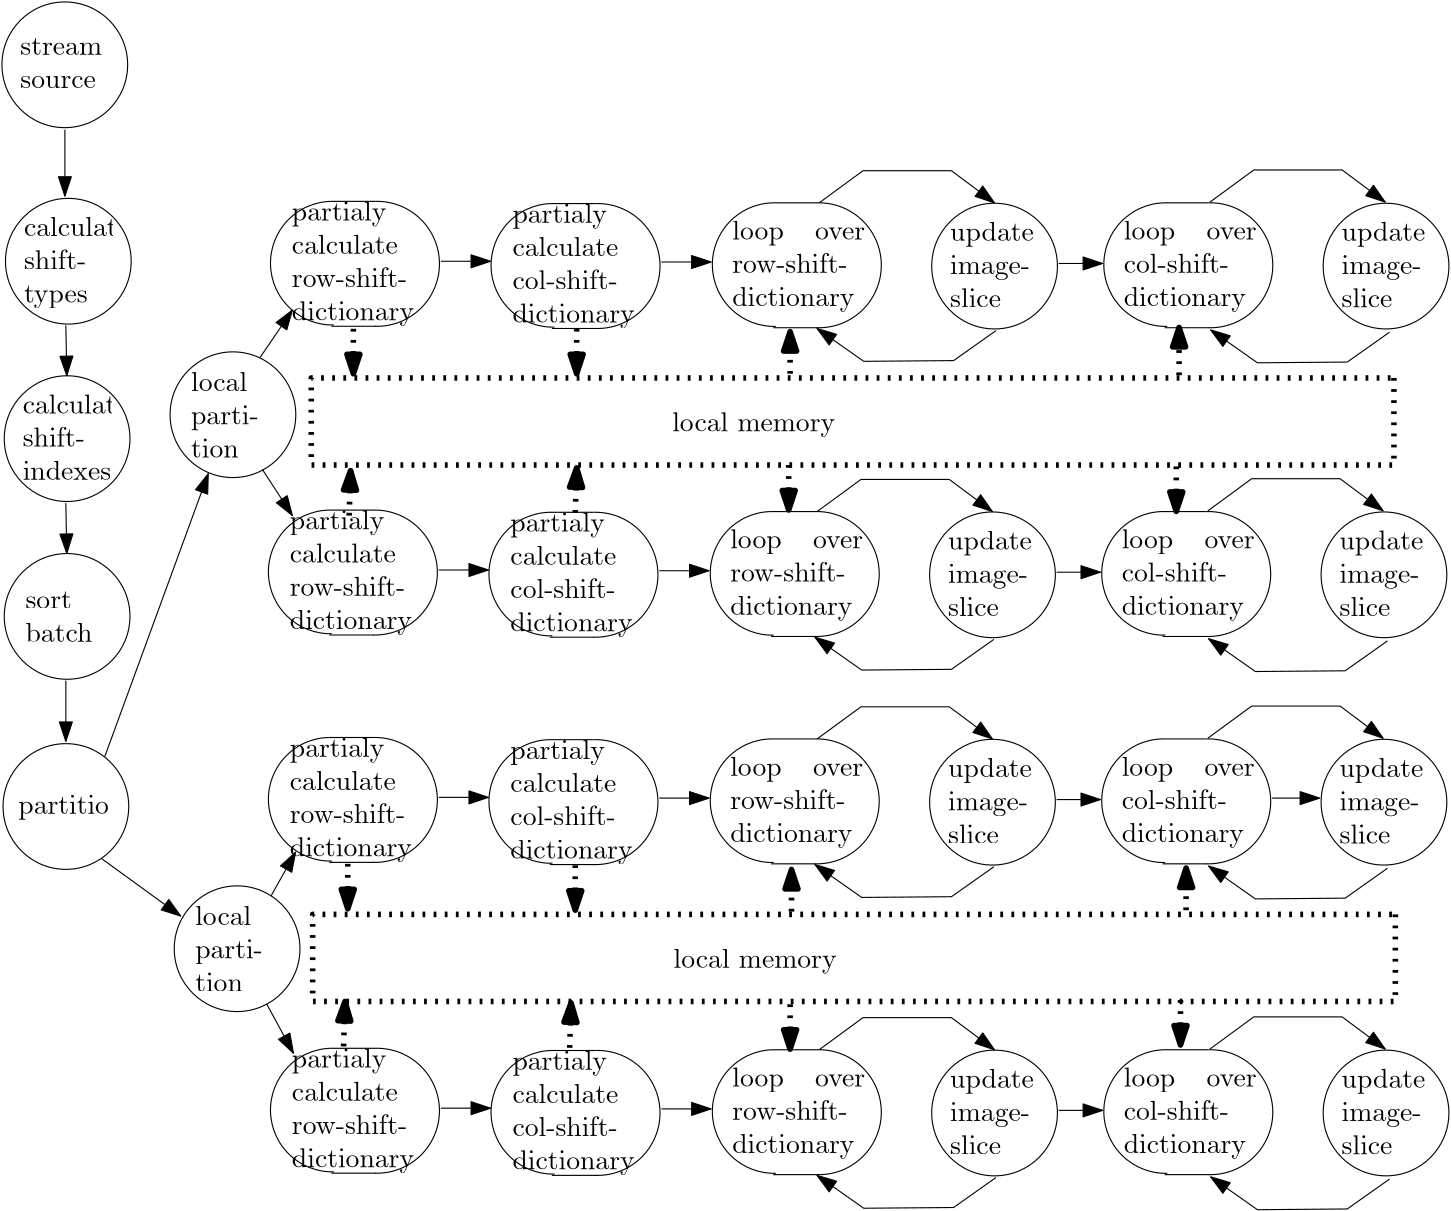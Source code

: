 <?xml version="1.0"?>
<!DOCTYPE ipe SYSTEM "ipe.dtd">
<ipe version="70206" creator="Ipe 7.2.7">
<info created="D:20210509222512" modified="D:20210515152823"/>
<ipestyle name="basic">
<symbol name="arrow/arc(spx)">
<path stroke="sym-stroke" fill="sym-stroke" pen="sym-pen">
0 0 m
-1 0.333 l
-1 -0.333 l
h
</path>
</symbol>
<symbol name="arrow/farc(spx)">
<path stroke="sym-stroke" fill="white" pen="sym-pen">
0 0 m
-1 0.333 l
-1 -0.333 l
h
</path>
</symbol>
<symbol name="arrow/ptarc(spx)">
<path stroke="sym-stroke" fill="sym-stroke" pen="sym-pen">
0 0 m
-1 0.333 l
-0.8 0 l
-1 -0.333 l
h
</path>
</symbol>
<symbol name="arrow/fptarc(spx)">
<path stroke="sym-stroke" fill="white" pen="sym-pen">
0 0 m
-1 0.333 l
-0.8 0 l
-1 -0.333 l
h
</path>
</symbol>
<symbol name="mark/circle(sx)" transformations="translations">
<path fill="sym-stroke">
0.6 0 0 0.6 0 0 e
0.4 0 0 0.4 0 0 e
</path>
</symbol>
<symbol name="mark/disk(sx)" transformations="translations">
<path fill="sym-stroke">
0.6 0 0 0.6 0 0 e
</path>
</symbol>
<symbol name="mark/fdisk(sfx)" transformations="translations">
<group>
<path fill="sym-fill">
0.5 0 0 0.5 0 0 e
</path>
<path fill="sym-stroke" fillrule="eofill">
0.6 0 0 0.6 0 0 e
0.4 0 0 0.4 0 0 e
</path>
</group>
</symbol>
<symbol name="mark/box(sx)" transformations="translations">
<path fill="sym-stroke" fillrule="eofill">
-0.6 -0.6 m
0.6 -0.6 l
0.6 0.6 l
-0.6 0.6 l
h
-0.4 -0.4 m
0.4 -0.4 l
0.4 0.4 l
-0.4 0.4 l
h
</path>
</symbol>
<symbol name="mark/square(sx)" transformations="translations">
<path fill="sym-stroke">
-0.6 -0.6 m
0.6 -0.6 l
0.6 0.6 l
-0.6 0.6 l
h
</path>
</symbol>
<symbol name="mark/fsquare(sfx)" transformations="translations">
<group>
<path fill="sym-fill">
-0.5 -0.5 m
0.5 -0.5 l
0.5 0.5 l
-0.5 0.5 l
h
</path>
<path fill="sym-stroke" fillrule="eofill">
-0.6 -0.6 m
0.6 -0.6 l
0.6 0.6 l
-0.6 0.6 l
h
-0.4 -0.4 m
0.4 -0.4 l
0.4 0.4 l
-0.4 0.4 l
h
</path>
</group>
</symbol>
<symbol name="mark/cross(sx)" transformations="translations">
<group>
<path fill="sym-stroke">
-0.43 -0.57 m
0.57 0.43 l
0.43 0.57 l
-0.57 -0.43 l
h
</path>
<path fill="sym-stroke">
-0.43 0.57 m
0.57 -0.43 l
0.43 -0.57 l
-0.57 0.43 l
h
</path>
</group>
</symbol>
<symbol name="arrow/fnormal(spx)">
<path stroke="sym-stroke" fill="white" pen="sym-pen">
0 0 m
-1 0.333 l
-1 -0.333 l
h
</path>
</symbol>
<symbol name="arrow/pointed(spx)">
<path stroke="sym-stroke" fill="sym-stroke" pen="sym-pen">
0 0 m
-1 0.333 l
-0.8 0 l
-1 -0.333 l
h
</path>
</symbol>
<symbol name="arrow/fpointed(spx)">
<path stroke="sym-stroke" fill="white" pen="sym-pen">
0 0 m
-1 0.333 l
-0.8 0 l
-1 -0.333 l
h
</path>
</symbol>
<symbol name="arrow/linear(spx)">
<path stroke="sym-stroke" pen="sym-pen">
-1 0.333 m
0 0 l
-1 -0.333 l
</path>
</symbol>
<symbol name="arrow/fdouble(spx)">
<path stroke="sym-stroke" fill="white" pen="sym-pen">
0 0 m
-1 0.333 l
-1 -0.333 l
h
-1 0 m
-2 0.333 l
-2 -0.333 l
h
</path>
</symbol>
<symbol name="arrow/double(spx)">
<path stroke="sym-stroke" fill="sym-stroke" pen="sym-pen">
0 0 m
-1 0.333 l
-1 -0.333 l
h
-1 0 m
-2 0.333 l
-2 -0.333 l
h
</path>
</symbol>
<pen name="heavier" value="0.8"/>
<pen name="fat" value="1.2"/>
<pen name="ultrafat" value="2"/>
<symbolsize name="large" value="5"/>
<symbolsize name="small" value="2"/>
<symbolsize name="tiny" value="1.1"/>
<arrowsize name="large" value="10"/>
<arrowsize name="small" value="5"/>
<arrowsize name="tiny" value="3"/>
<color name="red" value="1 0 0"/>
<color name="green" value="0 1 0"/>
<color name="blue" value="0 0 1"/>
<color name="yellow" value="1 1 0"/>
<color name="orange" value="1 0.647 0"/>
<color name="gold" value="1 0.843 0"/>
<color name="purple" value="0.627 0.125 0.941"/>
<color name="gray" value="0.745"/>
<color name="brown" value="0.647 0.165 0.165"/>
<color name="navy" value="0 0 0.502"/>
<color name="pink" value="1 0.753 0.796"/>
<color name="seagreen" value="0.18 0.545 0.341"/>
<color name="turquoise" value="0.251 0.878 0.816"/>
<color name="violet" value="0.933 0.51 0.933"/>
<color name="darkblue" value="0 0 0.545"/>
<color name="darkcyan" value="0 0.545 0.545"/>
<color name="darkgray" value="0.663"/>
<color name="darkgreen" value="0 0.392 0"/>
<color name="darkmagenta" value="0.545 0 0.545"/>
<color name="darkorange" value="1 0.549 0"/>
<color name="darkred" value="0.545 0 0"/>
<color name="lightblue" value="0.678 0.847 0.902"/>
<color name="lightcyan" value="0.878 1 1"/>
<color name="lightgray" value="0.827"/>
<color name="lightgreen" value="0.565 0.933 0.565"/>
<color name="lightyellow" value="1 1 0.878"/>
<dashstyle name="dashed" value="[4] 0"/>
<dashstyle name="dotted" value="[1 3] 0"/>
<dashstyle name="dash dotted" value="[4 2 1 2] 0"/>
<dashstyle name="dash dot dotted" value="[4 2 1 2 1 2] 0"/>
<textsize name="large" value="\large"/>
<textsize name="Large" value="\Large"/>
<textsize name="LARGE" value="\LARGE"/>
<textsize name="huge" value="\huge"/>
<textsize name="Huge" value="\Huge"/>
<textsize name="small" value="\small"/>
<textsize name="footnote" value="\footnotesize"/>
<textsize name="tiny" value="\tiny"/>
<textstyle name="center" begin="\begin{center}" end="\end{center}"/>
<textstyle name="itemize" begin="\begin{itemize}" end="\end{itemize}"/>
<textstyle name="item" begin="\begin{itemize}\item{}" end="\end{itemize}"/>
<gridsize name="4 pts" value="4"/>
<gridsize name="8 pts (~3 mm)" value="8"/>
<gridsize name="16 pts (~6 mm)" value="16"/>
<gridsize name="32 pts (~12 mm)" value="32"/>
<gridsize name="10 pts (~3.5 mm)" value="10"/>
<gridsize name="20 pts (~7 mm)" value="20"/>
<gridsize name="14 pts (~5 mm)" value="14"/>
<gridsize name="28 pts (~10 mm)" value="28"/>
<gridsize name="56 pts (~20 mm)" value="56"/>
<anglesize name="90 deg" value="90"/>
<anglesize name="60 deg" value="60"/>
<anglesize name="45 deg" value="45"/>
<anglesize name="30 deg" value="30"/>
<anglesize name="22.5 deg" value="22.5"/>
<opacity name="10%" value="0.1"/>
<opacity name="30%" value="0.3"/>
<opacity name="50%" value="0.5"/>
<opacity name="75%" value="0.75"/>
<tiling name="falling" angle="-60" step="4" width="1"/>
<tiling name="rising" angle="30" step="4" width="1"/>
</ipestyle>
<page>
<layer name="alpha"/>
<view layers="alpha" active="alpha"/>
<path layer="alpha" matrix="1 0 0 1 -31.4297 118.011" stroke="black">
22.6274 0 0 22.6274 64 672 e
</path>
<path matrix="1 0 0 1 -62.1581 47.2986" stroke="black">
22.6274 0 0 22.6274 96 672 e
</path>
<path matrix="1 0 0 1 -126.597 -16.5703" stroke="black">
22.6274 0 0 22.6274 160 672 e
</path>
<path matrix="1 0 0 1 -191.036 -149.001" stroke="black">
22.6274 0 0 22.6274 224 672 e
</path>
<text matrix="1 0 0 1 -79.4297 31.7377" transformations="translations" pos="96 768" stroke="black" type="minipage" width="32" height="11.533" depth="6.55" valign="top">stream
source</text>
<text matrix="1 0 0 1 -62.1581 47.2986" transformations="translations" pos="80 688" stroke="black" type="minipage" width="32" height="18.866" depth="13.9" valign="top">calculate
shift-
types</text>
<text matrix="1 0 0 1 -126.597 -16.5703" transformations="translations" pos="144 688" stroke="black" type="minipage" width="32" height="17.899" depth="12.93" valign="top">calculate
shift-
indexes</text>
<text matrix="1 0 0 1 -192.177 -160.977" transformations="translations" pos="208 688" stroke="black" type="minipage" width="32" height="6.791" depth="1.8" valign="top">partition</text>
<path matrix="1 0 0 1 -48.713 -34.4551" stroke="black">
22.6274 0 0 22.6274 416 752 e
</path>
<text matrix="1 0 0 1 -48.713 -34.4551" transformations="translations" pos="400 768" stroke="black" type="minipage" width="32" height="17.899" depth="12.93" valign="top">update
image-
slice</text>
<path matrix="1 0 0 1 0.8353 -80" stroke="black">
128.622 776.362 m
22.2474 0 0 -22.2474 128.03 798.601 127.482 820.842 a
</path>
<path matrix="1 0 0 1 16.1933 -80.2629" stroke="black">
128.093 821.103 m
22.4903 0 0 -22.4903 128.76 798.623 128.093 776.142 a
</path>
<path matrix="1 0 0 1 -64 -80" stroke="black">
192.248 820.84 m
208.287 820.84 l
208.287 820.84 l
</path>
<path matrix="1 0 0 1 -63.737 -124.961" stroke="black">
192.248 820.84 m
208.287 820.84 l
208.287 820.84 l
</path>
<text matrix="1 0 0 1 -61.8966 -74.7414" transformations="translations" pos="176.209 815.582" stroke="black" type="minipage" width="47.8531" height="24.831" depth="19.89" valign="top">partialy calculate row-shift-dictionary</text>
<path matrix="1 0 0 1 80.24 -80.7885" stroke="black">
128.622 776.362 m
22.2474 0 0 -22.2474 128.03 798.601 127.482 820.842 a
</path>
<path matrix="1 0 0 1 95.598 -81.0515" stroke="black">
128.093 821.103 m
22.4903 0 0 -22.4903 128.76 798.623 128.093 776.142 a
</path>
<path matrix="1 0 0 1 15.4045 -80.7885" stroke="black">
192.248 820.84 m
208.287 820.84 l
208.287 820.84 l
</path>
<path matrix="1 0 0 1 15.6675 -125.749" stroke="black">
192.248 820.84 m
208.287 820.84 l
208.287 820.84 l
</path>
<text matrix="1 0 0 1 17.5079 -75.5299" transformations="translations" pos="176.209 815.582" stroke="black" type="minipage" width="47.8531" height="24.831" depth="19.89" valign="top">partialy calculate col-shift-dictionary</text>
<path matrix="1 0 0 1 159.907 -80.5256" stroke="black">
128.622 776.362 m
22.2474 0 0 -22.2474 128.03 798.601 127.482 820.842 a
</path>
<path matrix="1 0 0 1 175.265 -80.7885" stroke="black">
128.093 821.103 m
22.4903 0 0 -22.4903 128.76 798.623 128.093 776.142 a
</path>
<path matrix="1 0 0 1 95.072 -80.5256" stroke="black">
192.248 820.84 m
208.287 820.84 l
208.287 820.84 l
</path>
<path matrix="1 0 0 1 95.335 -125.486" stroke="black">
192.248 820.84 m
208.287 820.84 l
208.287 820.84 l
</path>
<text matrix="1 0 0 1 96.649 -81.5773" transformations="translations" pos="176.209 815.582" stroke="black" type="minipage" width="47.8531" height="18.866" depth="13.9" valign="top">loop over row-shift-dictionary</text>
<path matrix="1 0 0 1 92.217 -34.4548" stroke="black">
22.6274 0 0 22.6274 416 752 e
</path>
<text matrix="1 0 0 1 92.217 -34.4548" transformations="translations" pos="400 768" stroke="black" type="minipage" width="32" height="17.899" depth="12.93" valign="top">update
image-
slice</text>
<path matrix="1 0 0 1 300.837 -80.5252" stroke="black">
128.622 776.362 m
22.2474 0 0 -22.2474 128.03 798.601 127.482 820.842 a
</path>
<path matrix="1 0 0 1 316.195 -80.7882" stroke="black">
128.093 821.103 m
22.4903 0 0 -22.4903 128.76 798.623 128.093 776.142 a
</path>
<path matrix="1 0 0 1 236.002 -80.5252" stroke="black">
192.248 820.84 m
208.287 820.84 l
208.287 820.84 l
</path>
<path matrix="1 0 0 1 236.265 -125.486" stroke="black">
192.248 820.84 m
208.287 820.84 l
208.287 820.84 l
</path>
<text matrix="1 0 0 1 237.579 -81.5769" transformations="translations" pos="176.209 815.582" stroke="black" type="minipage" width="47.8531" height="18.866" depth="13.9" valign="top">loop over col-shift-dictionary</text>
<path matrix="1 0 0 1 -64 -80" stroke="black" arrow="normal/normal">
368.148 820.314 m
383.923 831.883 l
415.738 831.883 l
431.25 820.314 l
</path>
<path matrix="1 0 0 1 -64 -80" stroke="black" arrow="normal/normal">
431.776 774.302 m
416.526 763.522 l
384.186 763.259 l
367.359 775.091 l
</path>
<path matrix="1 0 0 1 76.667 -79.7367" stroke="black" arrow="normal/normal">
368.148 820.314 m
383.923 831.883 l
415.738 831.883 l
431.25 820.314 l
</path>
<path matrix="1 0 0 1 77.719 -80.526" stroke="black" arrow="normal/normal">
431.776 774.302 m
416.526 763.522 l
384.186 763.259 l
367.359 775.091 l
</path>
<path matrix="1 0 0 1 -64 -80" stroke="black" arrow="normal/normal">
231.95 799.28 m
249.83 799.28 l
</path>
<path matrix="1 0 0 1 -64 -80" stroke="black" arrow="normal/normal">
311.355 799.017 m
329.234 799.017 l
</path>
<path matrix="1 0 0 1 -64 -80" stroke="black" arrow="normal/normal">
454.388 798.491 m
470.164 798.491 l
</path>
<path matrix="1 0 0 1 -49.4644 -145.596" stroke="black">
22.6274 0 0 22.6274 416 752 e
</path>
<text matrix="1 0 0 1 -49.4644 -145.596" transformations="translations" pos="400 768" stroke="black" type="minipage" width="32" height="17.899" depth="12.93" valign="top">update
image-
slice</text>
<path matrix="1 0 0 1 0.0839 -191.141" stroke="black">
128.622 776.362 m
22.2474 0 0 -22.2474 128.03 798.601 127.482 820.842 a
</path>
<path matrix="1 0 0 1 15.4419 -191.404" stroke="black">
128.093 821.103 m
22.4903 0 0 -22.4903 128.76 798.623 128.093 776.142 a
</path>
<path matrix="1 0 0 1 -64.7514 -191.141" stroke="black">
192.248 820.84 m
208.287 820.84 l
208.287 820.84 l
</path>
<path matrix="1 0 0 1 -64.4883 -236.102" stroke="black">
192.248 820.84 m
208.287 820.84 l
208.287 820.84 l
</path>
<text matrix="1 0 0 1 -62.6479 -185.882" transformations="translations" pos="176.209 815.582" stroke="black" type="minipage" width="47.8531" height="24.831" depth="19.89" valign="top">partialy calculate row-shift-dictionary</text>
<path matrix="1 0 0 1 79.489 -191.93" stroke="black">
128.622 776.362 m
22.2474 0 0 -22.2474 128.03 798.601 127.482 820.842 a
</path>
<path matrix="1 0 0 1 94.847 -192.192" stroke="black">
128.093 821.103 m
22.4903 0 0 -22.4903 128.76 798.623 128.093 776.142 a
</path>
<path matrix="1 0 0 1 14.6531 -191.93" stroke="black">
192.248 820.84 m
208.287 820.84 l
208.287 820.84 l
</path>
<path matrix="1 0 0 1 14.9161 -236.89" stroke="black">
192.248 820.84 m
208.287 820.84 l
208.287 820.84 l
</path>
<text matrix="1 0 0 1 16.7565 -186.671" transformations="translations" pos="176.209 815.582" stroke="black" type="minipage" width="47.8531" height="24.831" depth="19.89" valign="top">partialy calculate col-shift-dictionary</text>
<path matrix="1 0 0 1 159.156 -191.667" stroke="black">
128.622 776.362 m
22.2474 0 0 -22.2474 128.03 798.601 127.482 820.842 a
</path>
<path matrix="1 0 0 1 174.514 -191.929" stroke="black">
128.093 821.103 m
22.4903 0 0 -22.4903 128.76 798.623 128.093 776.142 a
</path>
<path matrix="1 0 0 1 94.321 -191.667" stroke="black">
192.248 820.84 m
208.287 820.84 l
208.287 820.84 l
</path>
<path matrix="1 0 0 1 94.584 -236.627" stroke="black">
192.248 820.84 m
208.287 820.84 l
208.287 820.84 l
</path>
<text matrix="1 0 0 1 95.898 -192.718" transformations="translations" pos="176.209 815.582" stroke="black" type="minipage" width="47.8531" height="18.866" depth="13.9" valign="top">loop over row-shift-dictionary</text>
<path matrix="1 0 0 1 91.466 -145.596" stroke="black">
22.6274 0 0 22.6274 416 752 e
</path>
<text matrix="1 0 0 1 91.466 -145.596" transformations="translations" pos="400 768" stroke="black" type="minipage" width="32" height="17.899" depth="12.93" valign="top">update
image-
slice</text>
<path matrix="1 0 0 1 300.086 -191.666" stroke="black">
128.622 776.362 m
22.2474 0 0 -22.2474 128.03 798.601 127.482 820.842 a
</path>
<path matrix="1 0 0 1 315.444 -191.929" stroke="black">
128.093 821.103 m
22.4903 0 0 -22.4903 128.76 798.623 128.093 776.142 a
</path>
<path matrix="1 0 0 1 235.251 -191.666" stroke="black">
192.248 820.84 m
208.287 820.84 l
208.287 820.84 l
</path>
<path matrix="1 0 0 1 235.514 -236.627" stroke="black">
192.248 820.84 m
208.287 820.84 l
208.287 820.84 l
</path>
<text matrix="1 0 0 1 236.828 -192.718" transformations="translations" pos="176.209 815.582" stroke="black" type="minipage" width="47.8531" height="18.866" depth="13.9" valign="top">loop over col-shift-dictionary</text>
<path matrix="1 0 0 1 -64.7514 -191.141" stroke="black" arrow="normal/normal">
368.148 820.314 m
383.923 831.883 l
415.738 831.883 l
431.25 820.314 l
</path>
<path matrix="1 0 0 1 -64.7514 -191.141" stroke="black" arrow="normal/normal">
431.776 774.302 m
416.526 763.522 l
384.186 763.259 l
367.359 775.091 l
</path>
<path matrix="1 0 0 1 75.916 -190.878" stroke="black" arrow="normal/normal">
368.148 820.314 m
383.923 831.883 l
415.738 831.883 l
431.25 820.314 l
</path>
<path matrix="1 0 0 1 76.968 -191.667" stroke="black" arrow="normal/normal">
431.776 774.302 m
416.526 763.522 l
384.186 763.259 l
367.359 775.091 l
</path>
<path matrix="1 0 0 1 -64.7514 -191.141" stroke="black" arrow="normal/normal">
231.95 799.28 m
249.83 799.28 l
</path>
<path matrix="1 0 0 1 -64.7514 -191.141" stroke="black" arrow="normal/normal">
311.355 799.017 m
329.234 799.017 l
</path>
<path matrix="1 0 0 1 -64.7514 -191.141" stroke="black" arrow="normal/normal">
454.388 798.491 m
470.164 798.491 l
</path>
<path matrix="1 0 0 1 -49.4644 -227.45" stroke="black">
22.6274 0 0 22.6274 416 752 e
</path>
<text matrix="1 0 0 1 -49.4644 -227.45" transformations="translations" pos="400 768" stroke="black" type="minipage" width="32" height="17.899" depth="12.93" valign="top">update
image-
slice</text>
<path matrix="1 0 0 1 0.0839 -272.995" stroke="black">
128.622 776.362 m
22.2474 0 0 -22.2474 128.03 798.601 127.482 820.842 a
</path>
<path matrix="1 0 0 1 15.4419 -273.258" stroke="black">
128.093 821.103 m
22.4903 0 0 -22.4903 128.76 798.623 128.093 776.142 a
</path>
<path matrix="1 0 0 1 -64.7514 -272.995" stroke="black">
192.248 820.84 m
208.287 820.84 l
208.287 820.84 l
</path>
<path matrix="1 0 0 1 -64.4883 -317.956" stroke="black">
192.248 820.84 m
208.287 820.84 l
208.287 820.84 l
</path>
<text matrix="1 0 0 1 -62.6479 -267.736" transformations="translations" pos="176.209 815.582" stroke="black" type="minipage" width="47.8531" height="24.831" depth="19.89" valign="top">partialy calculate row-shift-dictionary</text>
<path matrix="1 0 0 1 79.489 -273.783" stroke="black">
128.622 776.362 m
22.2474 0 0 -22.2474 128.03 798.601 127.482 820.842 a
</path>
<path matrix="1 0 0 1 94.847 -274.046" stroke="black">
128.093 821.103 m
22.4903 0 0 -22.4903 128.76 798.623 128.093 776.142 a
</path>
<path matrix="1 0 0 1 14.6531 -273.783" stroke="black">
192.248 820.84 m
208.287 820.84 l
208.287 820.84 l
</path>
<path matrix="1 0 0 1 14.9161 -318.744" stroke="black">
192.248 820.84 m
208.287 820.84 l
208.287 820.84 l
</path>
<text matrix="1 0 0 1 16.7565 -268.525" transformations="translations" pos="176.209 815.582" stroke="black" type="minipage" width="47.8531" height="24.831" depth="19.89" valign="top">partialy calculate col-shift-dictionary</text>
<path matrix="1 0 0 1 159.156 -273.52" stroke="black">
128.622 776.362 m
22.2474 0 0 -22.2474 128.03 798.601 127.482 820.842 a
</path>
<path matrix="1 0 0 1 174.514 -273.783" stroke="black">
128.093 821.103 m
22.4903 0 0 -22.4903 128.76 798.623 128.093 776.142 a
</path>
<path matrix="1 0 0 1 94.321 -273.52" stroke="black">
192.248 820.84 m
208.287 820.84 l
208.287 820.84 l
</path>
<path matrix="1 0 0 1 94.584 -318.481" stroke="black">
192.248 820.84 m
208.287 820.84 l
208.287 820.84 l
</path>
<text matrix="1 0 0 1 95.898 -274.572" transformations="translations" pos="176.209 815.582" stroke="black" type="minipage" width="47.8531" height="18.866" depth="13.9" valign="top">loop over row-shift-dictionary</text>
<path matrix="1 0 0 1 91.466 -227.449" stroke="black">
22.6274 0 0 22.6274 416 752 e
</path>
<text matrix="1 0 0 1 91.466 -227.449" transformations="translations" pos="400 768" stroke="black" type="minipage" width="32" height="17.899" depth="12.93" valign="top">update
image-
slice</text>
<path matrix="1 0 0 1 300.086 -273.52" stroke="black">
128.622 776.362 m
22.2474 0 0 -22.2474 128.03 798.601 127.482 820.842 a
</path>
<path matrix="1 0 0 1 315.444 -273.783" stroke="black">
128.093 821.103 m
22.4903 0 0 -22.4903 128.76 798.623 128.093 776.142 a
</path>
<path matrix="1 0 0 1 235.251 -273.52" stroke="black">
192.248 820.84 m
208.287 820.84 l
208.287 820.84 l
</path>
<path matrix="1 0 0 1 235.514 -318.481" stroke="black">
192.248 820.84 m
208.287 820.84 l
208.287 820.84 l
</path>
<text matrix="1 0 0 1 236.828 -274.572" transformations="translations" pos="176.209 815.582" stroke="black" type="minipage" width="47.8531" height="18.866" depth="13.9" valign="top">loop over col-shift-dictionary</text>
<path matrix="1 0 0 1 -64.7514 -272.995" stroke="black" arrow="normal/normal">
368.148 820.314 m
383.923 831.883 l
415.738 831.883 l
431.25 820.314 l
</path>
<path matrix="1 0 0 1 -64.7514 -272.995" stroke="black" arrow="normal/normal">
431.776 774.302 m
416.526 763.522 l
384.186 763.259 l
367.359 775.091 l
</path>
<path matrix="1 0 0 1 75.916 -272.731" stroke="black" arrow="normal/normal">
368.148 820.314 m
383.923 831.883 l
415.738 831.883 l
431.25 820.314 l
</path>
<path matrix="1 0 0 1 76.968 -273.521" stroke="black" arrow="normal/normal">
431.776 774.302 m
416.526 763.522 l
384.186 763.259 l
367.359 775.091 l
</path>
<path matrix="1 0 0 1 -64.7514 -272.995" stroke="black" arrow="normal/normal">
231.95 799.28 m
249.83 799.28 l
</path>
<path matrix="1 0 0 1 -64.7514 -272.995" stroke="black" arrow="normal/normal">
311.355 799.017 m
329.234 799.017 l
</path>
<path matrix="1 0 0 1 -64.7514 -272.995" stroke="black" arrow="normal/normal">
454.388 798.491 m
470.164 798.491 l
</path>
<path matrix="1 0 0 1 -64.7514 -272.995" stroke="black" arrow="normal/normal">
531.952 799.017 m
549.043 799.017 l
</path>
<path matrix="1 0 0 1 -48.7134 -339.342" stroke="black">
22.6274 0 0 22.6274 416 752 e
</path>
<text matrix="1 0 0 1 -48.7134 -339.342" transformations="translations" pos="400 768" stroke="black" type="minipage" width="32" height="17.899" depth="12.93" valign="top">update
image-
slice</text>
<path matrix="1 0 0 1 0.8349 -384.886" stroke="black">
128.622 776.362 m
22.2474 0 0 -22.2474 128.03 798.601 127.482 820.842 a
</path>
<path matrix="1 0 0 1 16.1929 -385.149" stroke="black">
128.093 821.103 m
22.4903 0 0 -22.4903 128.76 798.623 128.093 776.142 a
</path>
<path matrix="1 0 0 1 -64.0004 -384.886" stroke="black">
192.248 820.84 m
208.287 820.84 l
208.287 820.84 l
</path>
<path matrix="1 0 0 1 -63.7374 -429.847" stroke="black">
192.248 820.84 m
208.287 820.84 l
208.287 820.84 l
</path>
<text matrix="1 0 0 1 -61.897 -379.628" transformations="translations" pos="176.209 815.582" stroke="black" type="minipage" width="47.8531" height="24.831" depth="19.89" valign="top">partialy calculate row-shift-dictionary</text>
<path matrix="1 0 0 1 80.24 -385.675" stroke="black">
128.622 776.362 m
22.2474 0 0 -22.2474 128.03 798.601 127.482 820.842 a
</path>
<path matrix="1 0 0 1 95.598 -385.938" stroke="black">
128.093 821.103 m
22.4903 0 0 -22.4903 128.76 798.623 128.093 776.142 a
</path>
<path matrix="1 0 0 1 15.4041 -385.675" stroke="black">
192.248 820.84 m
208.287 820.84 l
208.287 820.84 l
</path>
<path matrix="1 0 0 1 15.6671 -430.636" stroke="black">
192.248 820.84 m
208.287 820.84 l
208.287 820.84 l
</path>
<text matrix="1 0 0 1 17.5075 -380.416" transformations="translations" pos="176.209 815.582" stroke="black" type="minipage" width="47.8531" height="24.831" depth="19.89" valign="top">partialy calculate col-shift-dictionary</text>
<path matrix="1 0 0 1 159.907 -385.412" stroke="black">
128.622 776.362 m
22.2474 0 0 -22.2474 128.03 798.601 127.482 820.842 a
</path>
<path matrix="1 0 0 1 175.265 -385.675" stroke="black">
128.093 821.103 m
22.4903 0 0 -22.4903 128.76 798.623 128.093 776.142 a
</path>
<path matrix="1 0 0 1 95.072 -385.412" stroke="black">
192.248 820.84 m
208.287 820.84 l
208.287 820.84 l
</path>
<path matrix="1 0 0 1 95.335 -430.373" stroke="black">
192.248 820.84 m
208.287 820.84 l
208.287 820.84 l
</path>
<text matrix="1 0 0 1 96.649 -386.464" transformations="translations" pos="176.209 815.582" stroke="black" type="minipage" width="47.8531" height="18.866" depth="13.9" valign="top">loop over row-shift-dictionary</text>
<path matrix="1 0 0 1 92.217 -339.341" stroke="black">
22.6274 0 0 22.6274 416 752 e
</path>
<text matrix="1 0 0 1 92.217 -339.341" transformations="translations" pos="400 768" stroke="black" type="minipage" width="32" height="17.899" depth="12.93" valign="top">update
image-
slice</text>
<path matrix="1 0 0 1 300.837 -385.412" stroke="black">
128.622 776.362 m
22.2474 0 0 -22.2474 128.03 798.601 127.482 820.842 a
</path>
<path matrix="1 0 0 1 316.195 -385.675" stroke="black">
128.093 821.103 m
22.4903 0 0 -22.4903 128.76 798.623 128.093 776.142 a
</path>
<path matrix="1 0 0 1 236.002 -385.412" stroke="black">
192.248 820.84 m
208.287 820.84 l
208.287 820.84 l
</path>
<path matrix="1 0 0 1 236.265 -430.373" stroke="black">
192.248 820.84 m
208.287 820.84 l
208.287 820.84 l
</path>
<text matrix="1 0 0 1 237.579 -386.463" transformations="translations" pos="176.209 815.582" stroke="black" type="minipage" width="47.8531" height="18.866" depth="13.9" valign="top">loop over col-shift-dictionary</text>
<path matrix="1 0 0 1 -64.0004 -384.886" stroke="black" arrow="normal/normal">
368.148 820.314 m
383.923 831.883 l
415.738 831.883 l
431.25 820.314 l
</path>
<path matrix="1 0 0 1 -64.0004 -384.886" stroke="black" arrow="normal/normal">
431.776 774.302 m
416.526 763.522 l
384.186 763.259 l
367.359 775.091 l
</path>
<path matrix="1 0 0 1 76.667 -384.623" stroke="black" arrow="normal/normal">
368.148 820.314 m
383.923 831.883 l
415.738 831.883 l
431.25 820.314 l
</path>
<path matrix="1 0 0 1 77.719 -385.412" stroke="black" arrow="normal/normal">
431.776 774.302 m
416.526 763.522 l
384.186 763.259 l
367.359 775.091 l
</path>
<path matrix="1 0 0 1 -64.0004 -384.886" stroke="black" arrow="normal/normal">
231.95 799.28 m
249.83 799.28 l
</path>
<path matrix="1 0 0 1 -64.0004 -384.886" stroke="black" arrow="normal/normal">
311.355 799.017 m
329.234 799.017 l
</path>
<path matrix="1 0 0 1 -64.0004 -384.886" stroke="black" arrow="normal/normal">
454.388 798.491 m
470.164 798.491 l
</path>
<path matrix="1 0 0 1 -194.901 -87.9595" stroke="black">
22.6274 0 0 22.6274 288 752 e
</path>
<text matrix="1 0 0 1 -193.999 -88.5251" transformations="translations" pos="272 768" stroke="black" type="minipage" width="32" height="17.899" depth="12.93" valign="top">local partition</text>
<path matrix="1 0 0 1 -193.399 -280.203" stroke="black">
22.6274 0 0 22.6274 288 752 e
</path>
<text matrix="1 0 0 1 -192.497 -280.769" transformations="translations" pos="272 768" stroke="black" type="minipage" width="32" height="17.899" depth="12.93" valign="top">local partition</text>
<path matrix="1 0 0 1 0 -16" stroke="black" arrow="normal/normal">
32.6022 782.639 m
32.6022 758.712 l
</path>
<path matrix="1 0 0 1 0 -16" stroke="black" arrow="normal/normal">
32.944 712.226 m
33.2858 694.11 l
</path>
<path matrix="1 0 0 1 0 -80" stroke="black" arrow="normal/normal">
32.944 648.308 m
32.944 626.433 l
</path>
<path matrix="1 0 0 1 0 -80" stroke="black" arrow="normal/normal">
46.9581 620.964 m
84.2152 722.822 l
</path>
<path matrix="1 0 0 1 0 -80" stroke="black" arrow="normal/normal">
45.5909 584.39 m
74.3027 563.54 l
</path>
<path matrix="1 0 0 1 0 -80" stroke="black" arrow="normal/normal">
102.882 764.668 m
114.497 781.704 l
</path>
<path matrix="1 0 0 1 0 -80" stroke="black" arrow="normal/normal">
103.656 724.402 m
114.497 707.754 l
</path>
<path matrix="1 0 0 1 0 -80" stroke="black" arrow="normal/normal">
106.753 570.695 m
115.658 586.569 l
</path>
<path matrix="1 0 0 1 0 -80" stroke="black" arrow="normal/normal">
105.205 531.978 m
114.884 514.168 l
</path>
<path matrix="1 0 0 1 -64 -80" stroke="black" dash="dotted" pen="ultrafat">
575.06 757.269 m
575.06 725.926 l
185.296 725.926 l
185.296 757.269 l
h
</path>
<text matrix="1 0 0 1 -64 -80" transformations="translations" pos="315.217 738.059" stroke="black" type="label" width="58.697" height="6.926" depth="1.93" valign="baseline">local memory</text>
<path matrix="1 0 0 1 -63.4943 -273.113" stroke="black" dash="dotted" pen="ultrafat">
575.06 757.269 m
575.06 725.926 l
185.296 725.926 l
185.296 757.269 l
h
</path>
<text matrix="1 0 0 1 -63.4943 -273.113" transformations="translations" pos="315.217 738.059" stroke="black" type="label" width="58.697" height="6.926" depth="1.93" valign="baseline">local memory</text>
<path matrix="1 0 0 1 -64 -80" stroke="black" fill="white" dash="dotted" pen="ultrafat" arrow="normal/normal">
198.44 582.355 m
198.44 566.178 l
</path>
<path matrix="1 0 0 1 -64 -80" stroke="black" fill="white" dash="dotted" pen="ultrafat" arrow="normal/normal">
196.923 516.636 m
197.429 532.813 l
</path>
<path matrix="1 0 0 1 17.8959 -80.5059" stroke="black" fill="white" dash="dotted" pen="ultrafat" arrow="normal/normal">
198.44 582.355 m
198.44 566.178 l
</path>
<path matrix="1 0 0 1 -61.9779 112.607" stroke="black" fill="white" dash="dotted" pen="ultrafat" arrow="normal/normal">
198.44 582.355 m
198.44 566.178 l
</path>
<path matrix="1 0 0 1 18.4015 112.607" stroke="black" fill="white" dash="dotted" pen="ultrafat" arrow="normal/normal">
198.44 582.355 m
198.44 566.178 l
</path>
<path matrix="1 0 0 1 -64 -80" stroke="black" fill="white" dash="dotted" pen="ultrafat" arrow="normal/normal">
357.682 758.786 m
357.682 773.951 l
</path>
<path matrix="1 0 0 1 -64 -80" stroke="black" fill="white" dash="dotted" pen="ultrafat" arrow="normal/normal">
497.714 758.28 m
497.714 775.468 l
</path>
<path matrix="1 0 0 1 -63.4948 -273.618" stroke="black" fill="white" dash="dotted" pen="ultrafat" arrow="normal/normal">
357.682 758.786 m
357.682 773.951 l
</path>
<path matrix="1 0 0 1 78.559 -273.113" stroke="black" fill="white" dash="dotted" pen="ultrafat" arrow="normal/normal">
357.682 758.786 m
357.682 773.951 l
</path>
<path matrix="1 0 0 1 -61.9778 111.09" stroke="black" fill="white" dash="dotted" pen="ultrafat" arrow="normal/normal">
196.923 516.636 m
197.429 532.813 l
</path>
<path matrix="1 0 0 1 19.4126 112.102" stroke="black" fill="white" dash="dotted" pen="ultrafat" arrow="normal/normal">
196.923 516.636 m
197.429 532.813 l
</path>
<path matrix="1 0 0 1 17.3905 -80.5056" stroke="black" fill="white" dash="dotted" pen="ultrafat" arrow="normal/normal">
196.923 516.636 m
197.429 532.813 l
</path>
<path matrix="1 0 0 1 95.242 -130.554" stroke="black" fill="white" dash="dotted" pen="ultrafat" arrow="normal/normal">
198.44 582.355 m
198.44 566.178 l
</path>
<path matrix="1 0 0 1 235.78 -129.037" stroke="black" fill="white" dash="dotted" pen="ultrafat" arrow="normal/normal">
198.44 582.355 m
198.44 566.178 l
</path>
<path matrix="1 0 0 1 94.737 63.57" stroke="black" fill="white" dash="dotted" pen="ultrafat" arrow="normal/normal">
198.44 582.355 m
198.44 566.178 l
</path>
<path matrix="1 0 0 1 234.263 63.064" stroke="black" fill="white" dash="dotted" pen="ultrafat" arrow="normal/normal">
198.44 582.355 m
198.44 566.178 l
</path>
<path matrix="1 0 0 1 -126.597 -80.57" stroke="black">
22.6274 0 0 22.6274 160 672 e
</path>
<text matrix="1 0 0 1 -125.597 -87.57" transformations="translations" pos="144 688" stroke="black" type="minipage" width="32" height="11.533" depth="6.55" valign="top">sort batch</text>
<path matrix="1 0 0 1 0 -80" stroke="black" arrow="normal/normal">
32.944 712.226 m
33.2858 694.11 l
</path>
</page>
</ipe>

